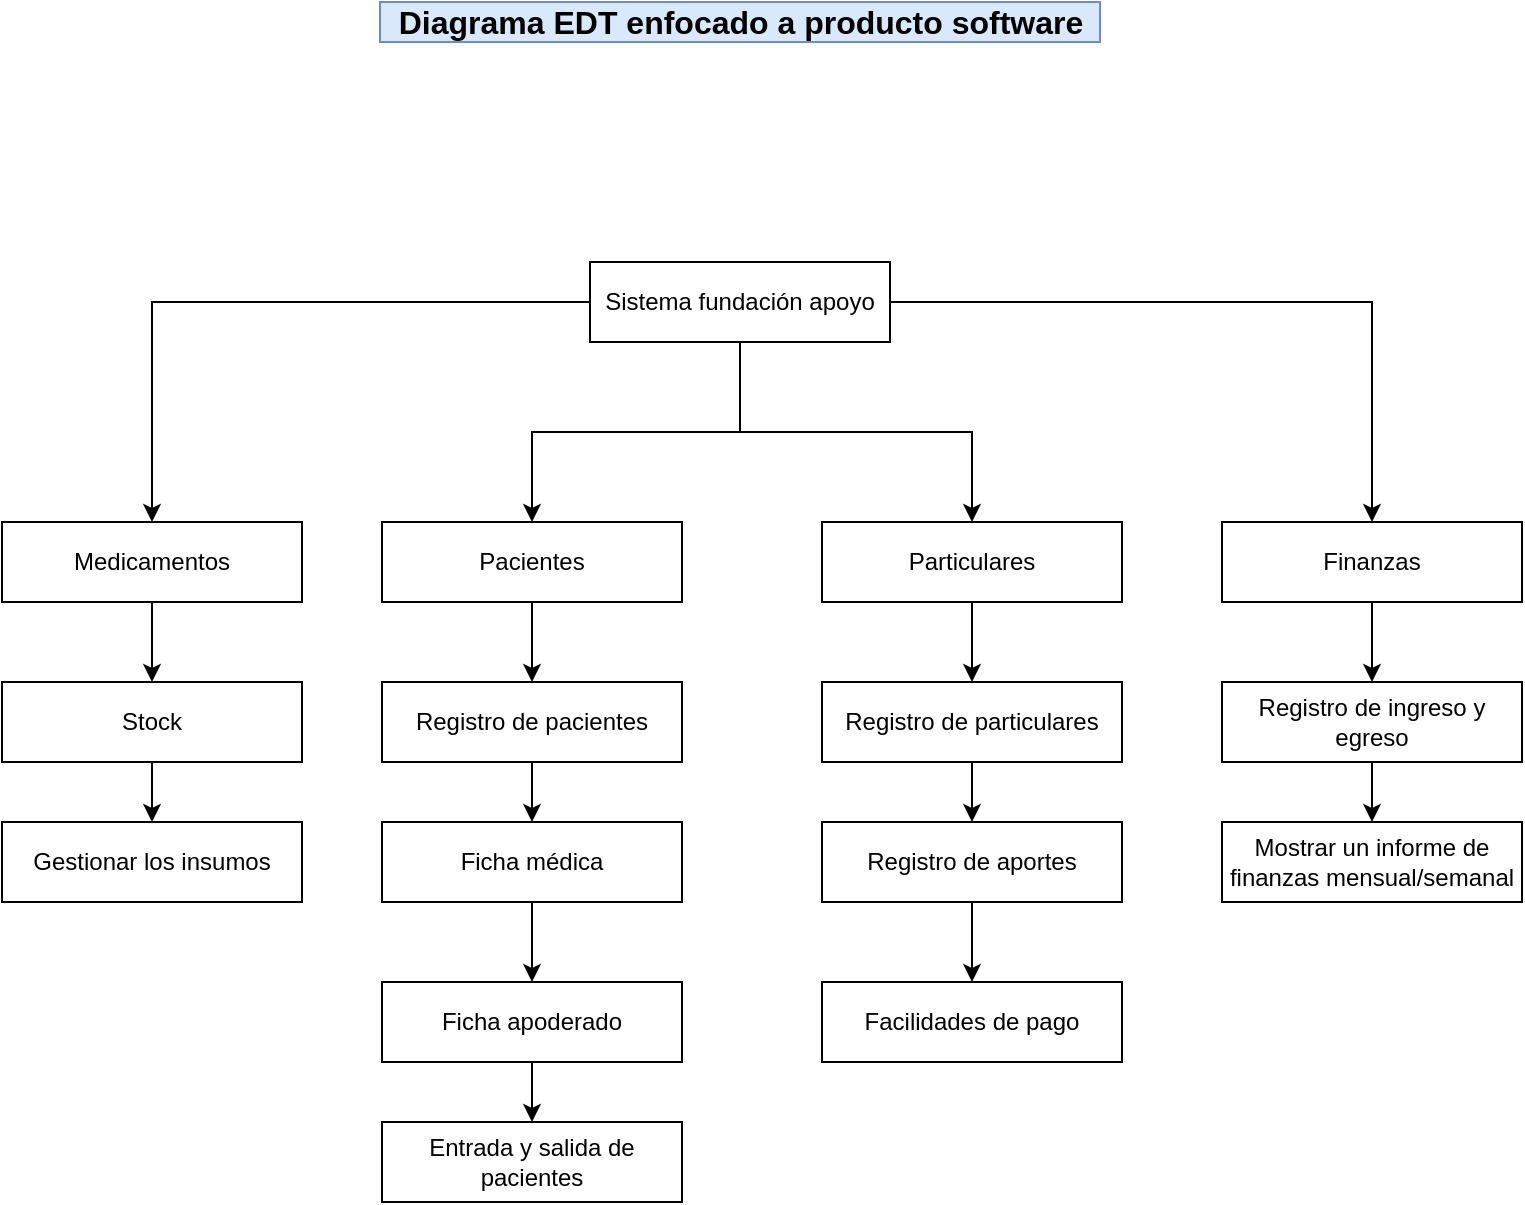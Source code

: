 <mxfile version="14.6.10" type="github">
  <diagram id="NNIor3szDe7XDO7HOZuT" name="Page-1">
    <mxGraphModel dx="868" dy="1631" grid="1" gridSize="10" guides="1" tooltips="1" connect="1" arrows="1" fold="1" page="1" pageScale="1" pageWidth="827" pageHeight="1169" math="0" shadow="0">
      <root>
        <mxCell id="0" />
        <mxCell id="1" parent="0" />
        <mxCell id="u-ZR0h0qj-iUnPuv97az-7" style="edgeStyle=orthogonalEdgeStyle;rounded=0;orthogonalLoop=1;jettySize=auto;html=1;exitX=0;exitY=0.5;exitDx=0;exitDy=0;" edge="1" parent="1" source="u-ZR0h0qj-iUnPuv97az-1" target="u-ZR0h0qj-iUnPuv97az-3">
          <mxGeometry relative="1" as="geometry" />
        </mxCell>
        <mxCell id="u-ZR0h0qj-iUnPuv97az-9" value="" style="edgeStyle=orthogonalEdgeStyle;rounded=0;orthogonalLoop=1;jettySize=auto;html=1;" edge="1" parent="1" source="u-ZR0h0qj-iUnPuv97az-1" target="u-ZR0h0qj-iUnPuv97az-4">
          <mxGeometry relative="1" as="geometry" />
        </mxCell>
        <mxCell id="u-ZR0h0qj-iUnPuv97az-22" style="edgeStyle=orthogonalEdgeStyle;rounded=0;orthogonalLoop=1;jettySize=auto;html=1;entryX=0.5;entryY=0;entryDx=0;entryDy=0;" edge="1" parent="1" source="u-ZR0h0qj-iUnPuv97az-1" target="u-ZR0h0qj-iUnPuv97az-13">
          <mxGeometry relative="1" as="geometry" />
        </mxCell>
        <mxCell id="u-ZR0h0qj-iUnPuv97az-42" style="edgeStyle=orthogonalEdgeStyle;rounded=0;orthogonalLoop=1;jettySize=auto;html=1;entryX=0.5;entryY=0;entryDx=0;entryDy=0;fontSize=16;" edge="1" parent="1" source="u-ZR0h0qj-iUnPuv97az-1" target="u-ZR0h0qj-iUnPuv97az-14">
          <mxGeometry relative="1" as="geometry" />
        </mxCell>
        <mxCell id="u-ZR0h0qj-iUnPuv97az-1" value="Sistema fundación apoyo" style="rounded=0;whiteSpace=wrap;html=1;" vertex="1" parent="1">
          <mxGeometry x="414" width="150" height="40" as="geometry" />
        </mxCell>
        <mxCell id="u-ZR0h0qj-iUnPuv97az-27" value="" style="edgeStyle=orthogonalEdgeStyle;rounded=0;orthogonalLoop=1;jettySize=auto;html=1;" edge="1" parent="1" source="u-ZR0h0qj-iUnPuv97az-2" target="u-ZR0h0qj-iUnPuv97az-11">
          <mxGeometry relative="1" as="geometry" />
        </mxCell>
        <mxCell id="u-ZR0h0qj-iUnPuv97az-2" value="Registro de pacientes" style="rounded=0;whiteSpace=wrap;html=1;" vertex="1" parent="1">
          <mxGeometry x="310" y="210" width="150" height="40" as="geometry" />
        </mxCell>
        <mxCell id="u-ZR0h0qj-iUnPuv97az-8" value="" style="edgeStyle=orthogonalEdgeStyle;rounded=0;orthogonalLoop=1;jettySize=auto;html=1;" edge="1" parent="1" source="u-ZR0h0qj-iUnPuv97az-3" target="u-ZR0h0qj-iUnPuv97az-5">
          <mxGeometry relative="1" as="geometry" />
        </mxCell>
        <mxCell id="u-ZR0h0qj-iUnPuv97az-3" value="Medicamentos" style="rounded=0;whiteSpace=wrap;html=1;" vertex="1" parent="1">
          <mxGeometry x="120" y="130" width="150" height="40" as="geometry" />
        </mxCell>
        <mxCell id="u-ZR0h0qj-iUnPuv97az-29" value="" style="edgeStyle=orthogonalEdgeStyle;rounded=0;orthogonalLoop=1;jettySize=auto;html=1;" edge="1" parent="1" source="u-ZR0h0qj-iUnPuv97az-4" target="u-ZR0h0qj-iUnPuv97az-2">
          <mxGeometry relative="1" as="geometry" />
        </mxCell>
        <mxCell id="u-ZR0h0qj-iUnPuv97az-4" value="Pacientes" style="rounded=0;whiteSpace=wrap;html=1;" vertex="1" parent="1">
          <mxGeometry x="310" y="130" width="150" height="40" as="geometry" />
        </mxCell>
        <mxCell id="u-ZR0h0qj-iUnPuv97az-39" value="" style="edgeStyle=orthogonalEdgeStyle;rounded=0;orthogonalLoop=1;jettySize=auto;html=1;" edge="1" parent="1" source="u-ZR0h0qj-iUnPuv97az-5" target="u-ZR0h0qj-iUnPuv97az-38">
          <mxGeometry relative="1" as="geometry" />
        </mxCell>
        <mxCell id="u-ZR0h0qj-iUnPuv97az-5" value="Stock" style="rounded=0;whiteSpace=wrap;html=1;" vertex="1" parent="1">
          <mxGeometry x="120" y="210" width="150" height="40" as="geometry" />
        </mxCell>
        <mxCell id="u-ZR0h0qj-iUnPuv97az-21" value="" style="edgeStyle=orthogonalEdgeStyle;rounded=0;orthogonalLoop=1;jettySize=auto;html=1;" edge="1" parent="1" source="u-ZR0h0qj-iUnPuv97az-10" target="u-ZR0h0qj-iUnPuv97az-12">
          <mxGeometry relative="1" as="geometry" />
        </mxCell>
        <mxCell id="u-ZR0h0qj-iUnPuv97az-10" value="Ficha apoderado" style="rounded=0;whiteSpace=wrap;html=1;" vertex="1" parent="1">
          <mxGeometry x="310" y="360" width="150" height="40" as="geometry" />
        </mxCell>
        <mxCell id="u-ZR0h0qj-iUnPuv97az-20" value="" style="edgeStyle=orthogonalEdgeStyle;rounded=0;orthogonalLoop=1;jettySize=auto;html=1;" edge="1" parent="1" source="u-ZR0h0qj-iUnPuv97az-11" target="u-ZR0h0qj-iUnPuv97az-10">
          <mxGeometry relative="1" as="geometry" />
        </mxCell>
        <mxCell id="u-ZR0h0qj-iUnPuv97az-11" value="Ficha médica" style="rounded=0;whiteSpace=wrap;html=1;" vertex="1" parent="1">
          <mxGeometry x="310" y="280" width="150" height="40" as="geometry" />
        </mxCell>
        <mxCell id="u-ZR0h0qj-iUnPuv97az-12" value="Entrada y salida de pacientes" style="rounded=0;whiteSpace=wrap;html=1;" vertex="1" parent="1">
          <mxGeometry x="310" y="430" width="150" height="40" as="geometry" />
        </mxCell>
        <mxCell id="u-ZR0h0qj-iUnPuv97az-36" style="edgeStyle=orthogonalEdgeStyle;rounded=0;orthogonalLoop=1;jettySize=auto;html=1;entryX=0.5;entryY=0;entryDx=0;entryDy=0;" edge="1" parent="1" source="u-ZR0h0qj-iUnPuv97az-13" target="u-ZR0h0qj-iUnPuv97az-33">
          <mxGeometry relative="1" as="geometry" />
        </mxCell>
        <mxCell id="u-ZR0h0qj-iUnPuv97az-13" value="Finanzas" style="rounded=0;whiteSpace=wrap;html=1;" vertex="1" parent="1">
          <mxGeometry x="730" y="130" width="150" height="40" as="geometry" />
        </mxCell>
        <mxCell id="u-ZR0h0qj-iUnPuv97az-30" value="" style="edgeStyle=orthogonalEdgeStyle;rounded=0;orthogonalLoop=1;jettySize=auto;html=1;" edge="1" parent="1" source="u-ZR0h0qj-iUnPuv97az-14" target="u-ZR0h0qj-iUnPuv97az-23">
          <mxGeometry relative="1" as="geometry" />
        </mxCell>
        <mxCell id="u-ZR0h0qj-iUnPuv97az-14" value="Particulares" style="rounded=0;whiteSpace=wrap;html=1;" vertex="1" parent="1">
          <mxGeometry x="530" y="130" width="150" height="40" as="geometry" />
        </mxCell>
        <mxCell id="u-ZR0h0qj-iUnPuv97az-31" value="" style="edgeStyle=orthogonalEdgeStyle;rounded=0;orthogonalLoop=1;jettySize=auto;html=1;" edge="1" parent="1" source="u-ZR0h0qj-iUnPuv97az-23" target="u-ZR0h0qj-iUnPuv97az-24">
          <mxGeometry relative="1" as="geometry" />
        </mxCell>
        <mxCell id="u-ZR0h0qj-iUnPuv97az-23" value="Registro de particulares" style="rounded=0;whiteSpace=wrap;html=1;" vertex="1" parent="1">
          <mxGeometry x="530" y="210" width="150" height="40" as="geometry" />
        </mxCell>
        <mxCell id="u-ZR0h0qj-iUnPuv97az-32" value="" style="edgeStyle=orthogonalEdgeStyle;rounded=0;orthogonalLoop=1;jettySize=auto;html=1;" edge="1" parent="1" source="u-ZR0h0qj-iUnPuv97az-24" target="u-ZR0h0qj-iUnPuv97az-25">
          <mxGeometry relative="1" as="geometry" />
        </mxCell>
        <mxCell id="u-ZR0h0qj-iUnPuv97az-24" value="Registro de aportes" style="rounded=0;whiteSpace=wrap;html=1;" vertex="1" parent="1">
          <mxGeometry x="530" y="280" width="150" height="40" as="geometry" />
        </mxCell>
        <mxCell id="u-ZR0h0qj-iUnPuv97az-25" value="Facilidades de pago" style="rounded=0;whiteSpace=wrap;html=1;" vertex="1" parent="1">
          <mxGeometry x="530" y="360" width="150" height="40" as="geometry" />
        </mxCell>
        <mxCell id="u-ZR0h0qj-iUnPuv97az-37" value="" style="edgeStyle=orthogonalEdgeStyle;rounded=0;orthogonalLoop=1;jettySize=auto;html=1;" edge="1" parent="1" source="u-ZR0h0qj-iUnPuv97az-33" target="u-ZR0h0qj-iUnPuv97az-34">
          <mxGeometry relative="1" as="geometry" />
        </mxCell>
        <mxCell id="u-ZR0h0qj-iUnPuv97az-33" value="Registro de ingreso y egreso" style="rounded=0;whiteSpace=wrap;html=1;" vertex="1" parent="1">
          <mxGeometry x="730" y="210" width="150" height="40" as="geometry" />
        </mxCell>
        <mxCell id="u-ZR0h0qj-iUnPuv97az-34" value="Mostrar un informe de finanzas mensual/semanal" style="rounded=0;whiteSpace=wrap;html=1;" vertex="1" parent="1">
          <mxGeometry x="730" y="280" width="150" height="40" as="geometry" />
        </mxCell>
        <mxCell id="u-ZR0h0qj-iUnPuv97az-38" value="Gestionar los insumos" style="rounded=0;whiteSpace=wrap;html=1;" vertex="1" parent="1">
          <mxGeometry x="120" y="280" width="150" height="40" as="geometry" />
        </mxCell>
        <mxCell id="u-ZR0h0qj-iUnPuv97az-40" value="Diagrama EDT enfocado a producto software" style="text;html=1;resizable=0;autosize=1;align=center;verticalAlign=middle;points=[];fillColor=#dae8fc;strokeColor=#6c8ebf;rounded=0;fontStyle=1;fontSize=16;" vertex="1" parent="1">
          <mxGeometry x="309" y="-130" width="360" height="20" as="geometry" />
        </mxCell>
      </root>
    </mxGraphModel>
  </diagram>
</mxfile>
